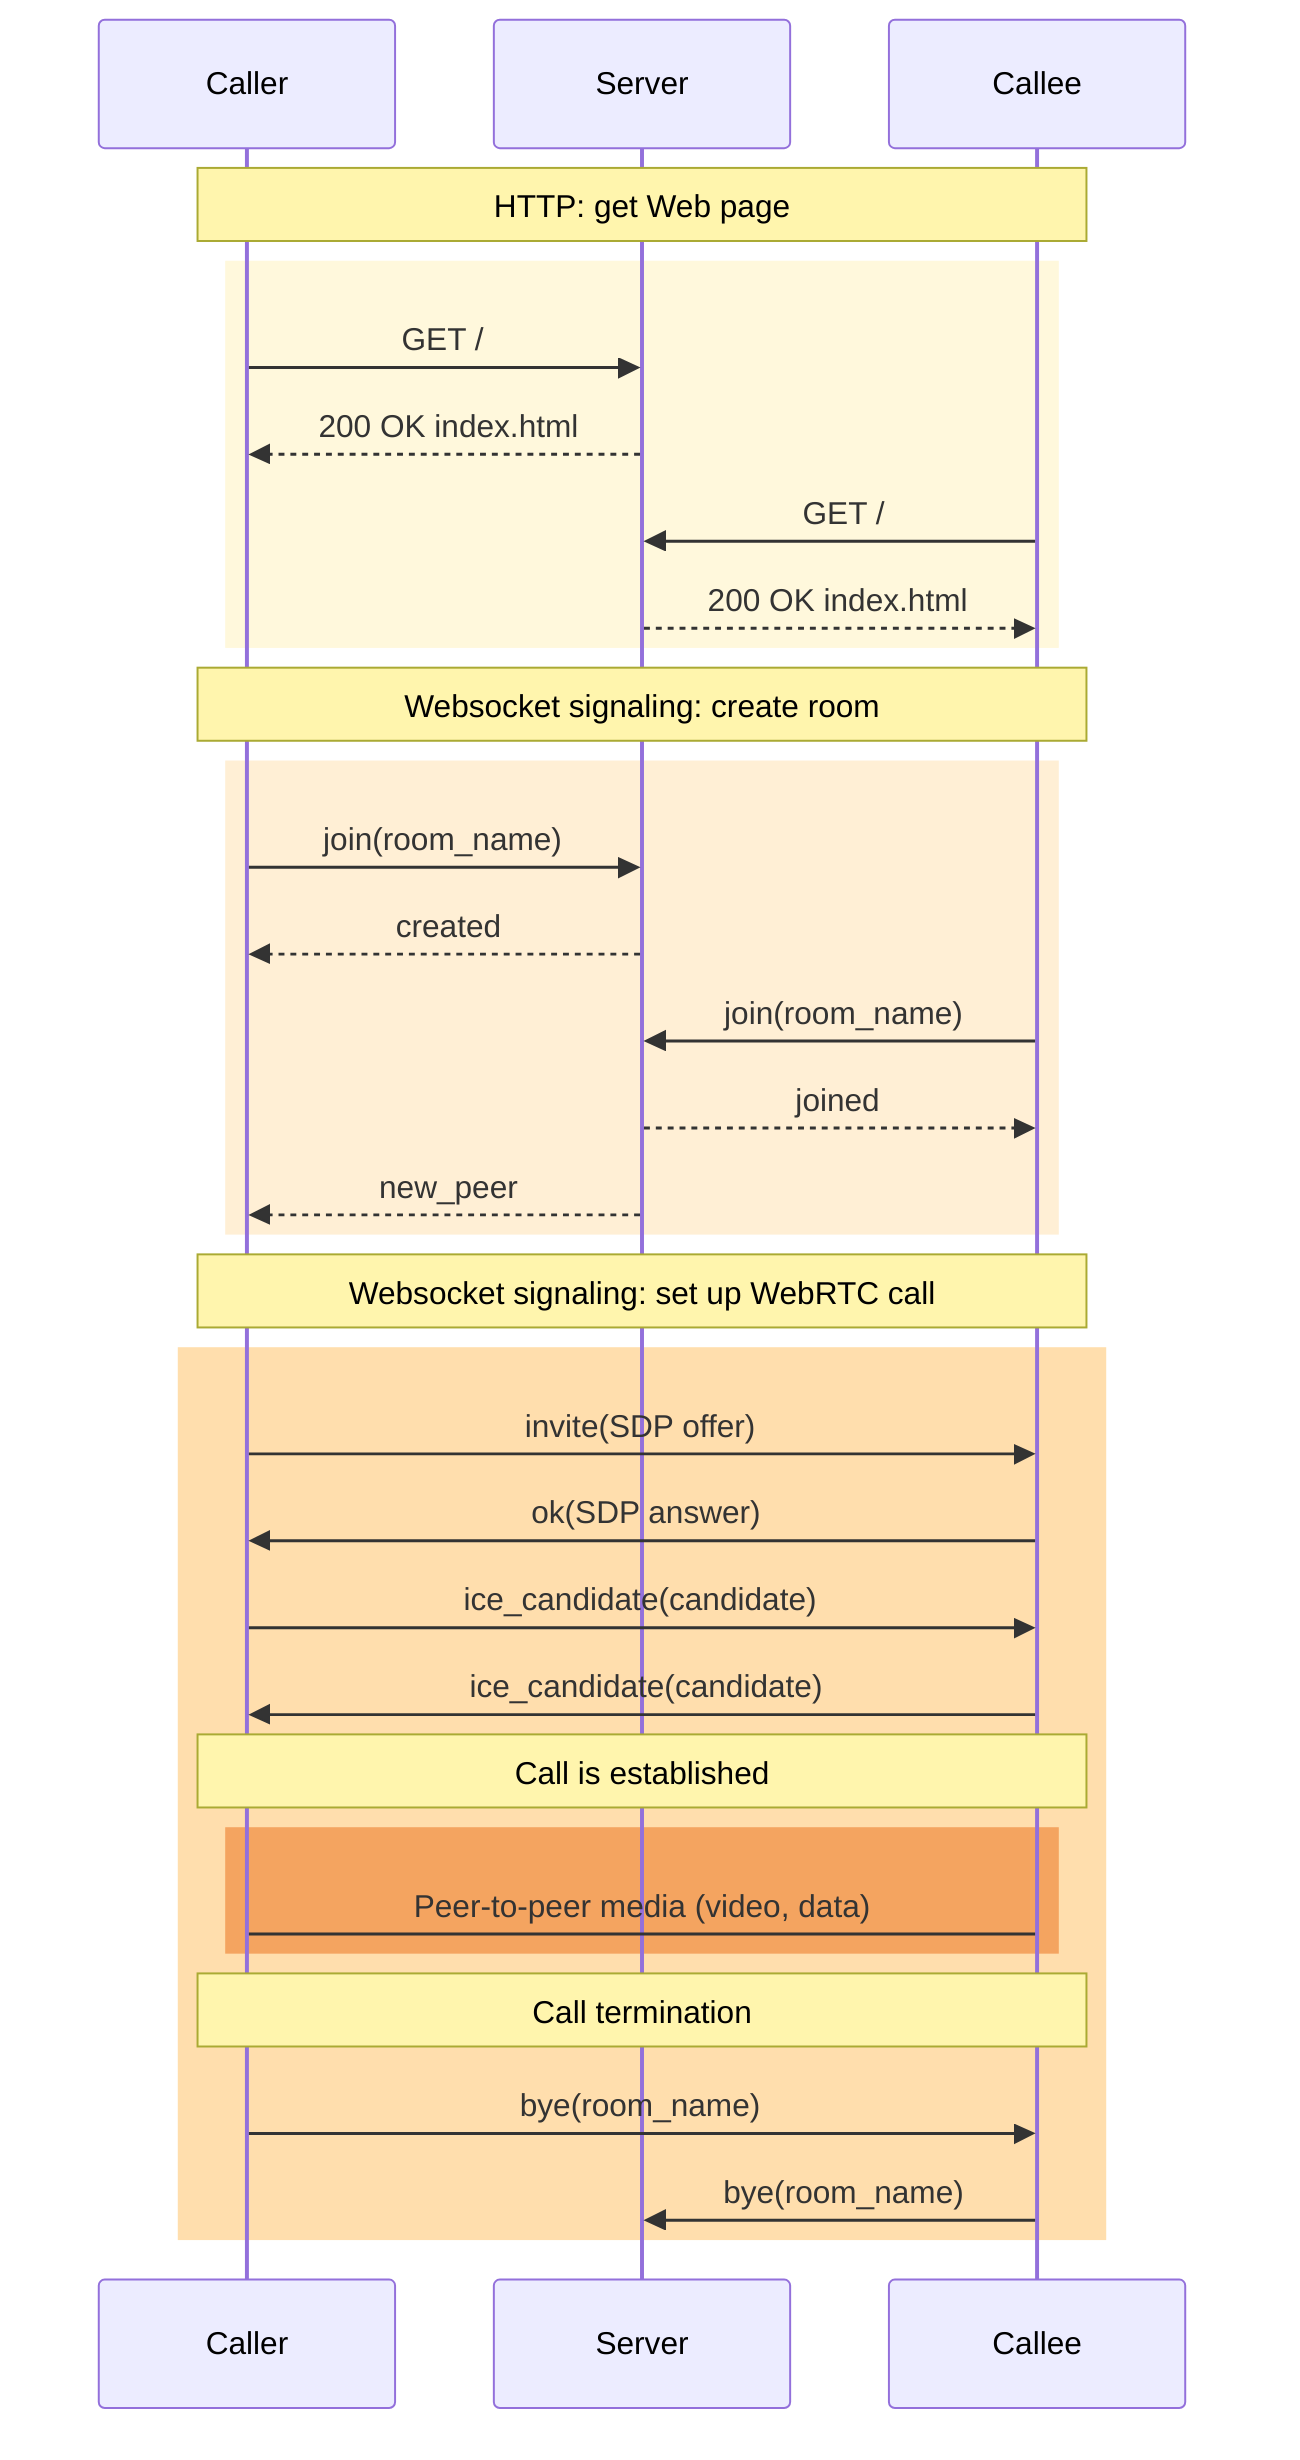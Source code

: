 sequenceDiagram
    participant c1 as Caller
    participant s as Server
    participant c2 as Callee

    Note over c1, c2: HTTP: get Web page
    rect rgb(255,248,220)
    c1 ->> s: GET /
    s -->> c1: 200 OK index.html
    c2 ->> s: GET /
    s -->> c2: 200 OK index.html
    end

    Note over c1, c2: Websocket signaling: create room
    rect rgba(255,239,213)
    c1 ->> s: join(room_name)
    s -->> c1: created
    c2 ->> s: join(room_name)
    s -->> c2: joined
    s -->> c1: new_peer
    end

    Note over c1, c2: Websocket signaling: set up WebRTC call
    rect rgb(255,222,173)
    c1 ->> c2: invite(SDP offer)
    c2 ->> c1: ok(SDP answer)
    c1 ->> c2: ice_candidate(candidate)
    c2 ->> c1: ice_candidate(candidate)

    Note over c1, c2: Call is established
    rect rgb(244,164,96)
    c1 -> c2: Peer-to-peer media (video, data)
    end

    Note over c1, c2: Call termination
    c1 ->> c2: bye(room_name)
    c2 ->> s: bye(room_name)
    end